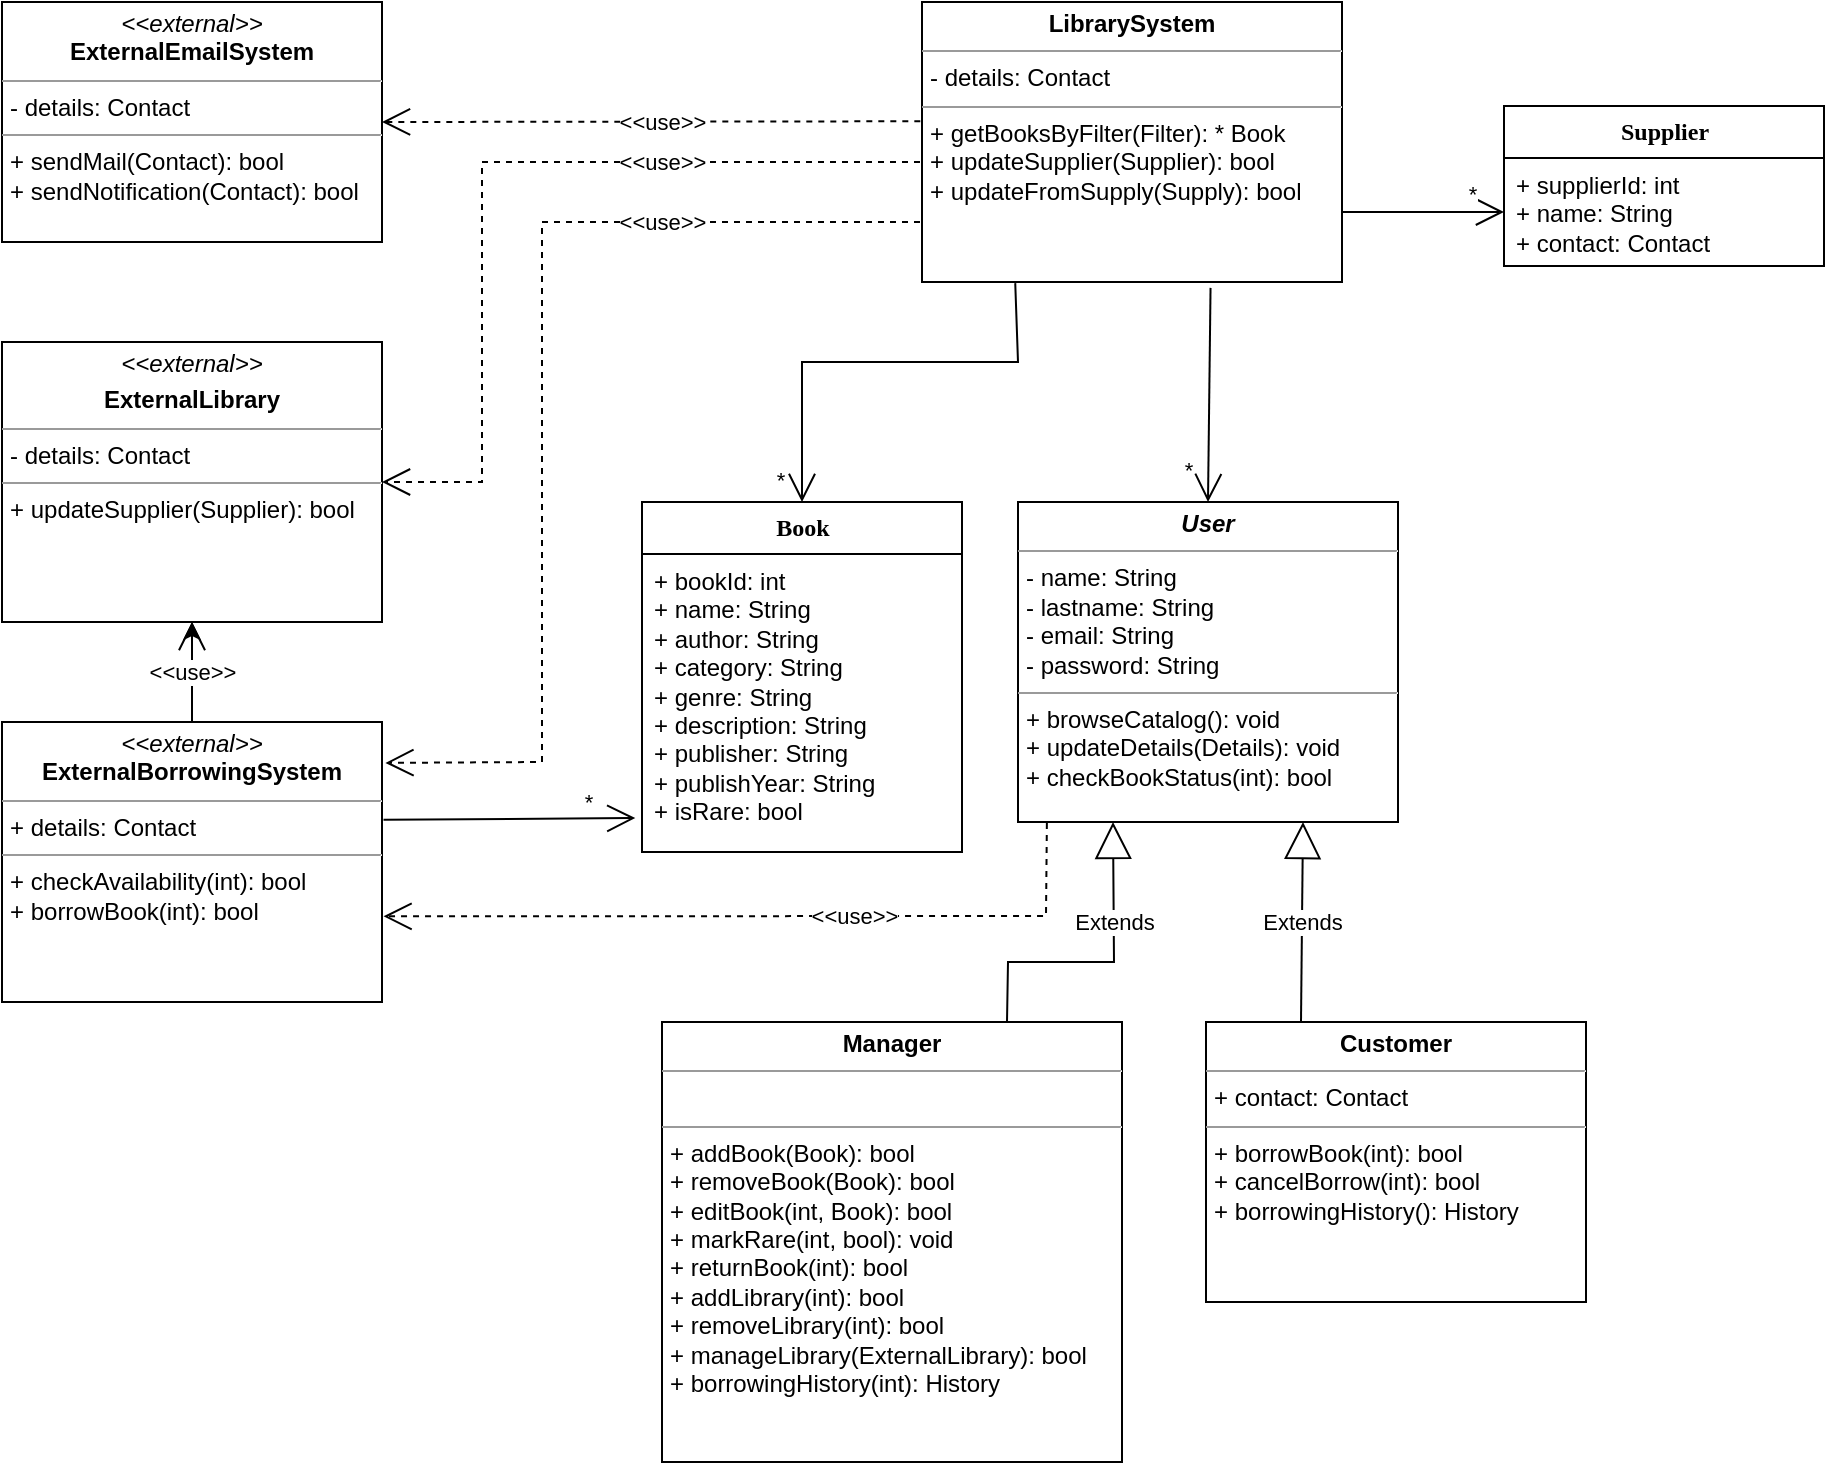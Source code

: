 <mxfile version="24.7.6">
  <diagram name="Page-1" id="c4acf3e9-155e-7222-9cf6-157b1a14988f">
    <mxGraphModel dx="1834" dy="746" grid="0" gridSize="10" guides="1" tooltips="1" connect="1" arrows="1" fold="1" page="0" pageScale="1" pageWidth="850" pageHeight="1100" background="none" math="0" shadow="0">
      <root>
        <mxCell id="0" />
        <mxCell id="1" parent="0" />
        <mxCell id="PMq-Lm4uLJXJSIfh8iOO-17" value="&lt;b&gt;&lt;font style=&quot;font-size: 12px;&quot;&gt;Book&lt;/font&gt;&lt;/b&gt;" style="swimlane;html=1;fontStyle=0;childLayout=stackLayout;horizontal=1;startSize=26;fillColor=none;horizontalStack=0;resizeParent=1;resizeLast=0;collapsible=1;marginBottom=0;swimlaneFillColor=#ffffff;rounded=0;shadow=0;comic=0;labelBackgroundColor=none;strokeWidth=1;fontFamily=Verdana;fontSize=10;align=center;" vertex="1" parent="1">
          <mxGeometry x="130" y="370" width="160" height="175" as="geometry" />
        </mxCell>
        <mxCell id="PMq-Lm4uLJXJSIfh8iOO-18" value="&lt;div&gt;+ bookId: int&lt;/div&gt;+ name: String&lt;div&gt;+ author: String&lt;/div&gt;&lt;div&gt;+ category: String&lt;br&gt;&lt;/div&gt;+ genre: String&lt;div&gt;+ description: String&lt;/div&gt;&lt;div&gt;+ publisher: String&lt;/div&gt;+ publishYear: String&lt;div&gt;+ isRare: bool&lt;/div&gt;&lt;div&gt;&lt;div&gt;&lt;br&gt;&lt;/div&gt;&lt;div&gt;&lt;br&gt;&lt;/div&gt;&lt;div&gt;&lt;br&gt;&lt;/div&gt;&lt;/div&gt;" style="text;html=1;strokeColor=none;fillColor=none;align=left;verticalAlign=top;spacingLeft=4;spacingRight=4;whiteSpace=wrap;overflow=hidden;rotatable=0;points=[[0,0.5],[1,0.5]];portConstraint=eastwest;" vertex="1" parent="PMq-Lm4uLJXJSIfh8iOO-17">
          <mxGeometry y="26" width="160" height="144" as="geometry" />
        </mxCell>
        <mxCell id="PMq-Lm4uLJXJSIfh8iOO-25" value="&lt;font style=&quot;font-size: 12px;&quot;&gt;&lt;b&gt;Supplier&lt;/b&gt;&lt;/font&gt;" style="swimlane;html=1;fontStyle=0;childLayout=stackLayout;horizontal=1;startSize=26;fillColor=none;horizontalStack=0;resizeParent=1;resizeLast=0;collapsible=1;marginBottom=0;swimlaneFillColor=#ffffff;rounded=0;shadow=0;comic=0;labelBackgroundColor=none;strokeWidth=1;fontFamily=Verdana;fontSize=10;align=center;" vertex="1" parent="1">
          <mxGeometry x="561" y="172" width="160" height="80" as="geometry" />
        </mxCell>
        <mxCell id="PMq-Lm4uLJXJSIfh8iOO-26" value="+ supplierId: int&lt;div&gt;+ name: String&lt;/div&gt;&lt;div&gt;+ contact: Contact&lt;/div&gt;" style="text;html=1;strokeColor=none;fillColor=none;align=left;verticalAlign=top;spacingLeft=4;spacingRight=4;whiteSpace=wrap;overflow=hidden;rotatable=0;points=[[0,0.5],[1,0.5]];portConstraint=eastwest;" vertex="1" parent="PMq-Lm4uLJXJSIfh8iOO-25">
          <mxGeometry y="26" width="160" height="54" as="geometry" />
        </mxCell>
        <mxCell id="PMq-Lm4uLJXJSIfh8iOO-29" value="&lt;p style=&quot;margin:0px;margin-top:4px;text-align:center;&quot;&gt;&lt;i&gt;&amp;lt;&amp;lt;external&amp;gt;&amp;gt;&lt;/i&gt;&lt;br&gt;&lt;b&gt;ExternalEmailSystem&lt;/b&gt;&lt;/p&gt;&lt;hr size=&quot;1&quot;&gt;&lt;p style=&quot;margin:0px;margin-left:4px;&quot;&gt;- details: Contact&lt;/p&gt;&lt;hr size=&quot;1&quot;&gt;&lt;p style=&quot;margin:0px;margin-left:4px;&quot;&gt;+ sendMail(Contact): bool&lt;br&gt;&lt;/p&gt;&lt;p style=&quot;margin:0px;margin-left:4px;&quot;&gt;+ sendNotification(Contact): bool&lt;/p&gt;&lt;p style=&quot;margin:0px;margin-left:4px;&quot;&gt;&lt;br&gt;&lt;/p&gt;" style="verticalAlign=top;align=left;overflow=fill;fontSize=12;fontFamily=Helvetica;html=1;rounded=0;shadow=0;comic=0;labelBackgroundColor=none;strokeWidth=1" vertex="1" parent="1">
          <mxGeometry x="-190" y="120" width="190" height="120" as="geometry" />
        </mxCell>
        <mxCell id="PMq-Lm4uLJXJSIfh8iOO-67" value="" style="edgeStyle=orthogonalEdgeStyle;rounded=0;orthogonalLoop=1;jettySize=auto;html=1;" edge="1" parent="1" source="PMq-Lm4uLJXJSIfh8iOO-30" target="PMq-Lm4uLJXJSIfh8iOO-35">
          <mxGeometry relative="1" as="geometry" />
        </mxCell>
        <mxCell id="PMq-Lm4uLJXJSIfh8iOO-30" value="&lt;p style=&quot;margin:0px;margin-top:4px;text-align:center;&quot;&gt;&lt;i&gt;&amp;lt;&amp;lt;external&amp;gt;&amp;gt;&lt;/i&gt;&lt;br&gt;&lt;b&gt;ExternalBorrowingSystem&lt;/b&gt;&lt;/p&gt;&lt;hr size=&quot;1&quot;&gt;&lt;p style=&quot;margin:0px;margin-left:4px;&quot;&gt;+ details: Contact&lt;/p&gt;&lt;hr size=&quot;1&quot;&gt;&lt;p style=&quot;margin:0px;margin-left:4px;&quot;&gt;&lt;span style=&quot;background-color: initial;&quot;&gt;+ checkAvailability(int): bool&lt;/span&gt;&lt;br&gt;&lt;/p&gt;&lt;p style=&quot;margin:0px;margin-left:4px;&quot;&gt;&lt;span style=&quot;background-color: initial;&quot;&gt;+ borrowBook(int): bool&lt;/span&gt;&lt;/p&gt;&lt;p style=&quot;margin:0px;margin-left:4px;&quot;&gt;&lt;span style=&quot;background-color: initial;&quot;&gt;&lt;br&gt;&lt;/span&gt;&lt;/p&gt;&lt;p style=&quot;margin:0px;margin-left:4px;&quot;&gt;&lt;span style=&quot;background-color: initial;&quot;&gt;&lt;br&gt;&lt;/span&gt;&lt;/p&gt;" style="verticalAlign=top;align=left;overflow=fill;fontSize=12;fontFamily=Helvetica;html=1;rounded=0;shadow=0;comic=0;labelBackgroundColor=none;strokeWidth=1" vertex="1" parent="1">
          <mxGeometry x="-190" y="480" width="190" height="140" as="geometry" />
        </mxCell>
        <mxCell id="PMq-Lm4uLJXJSIfh8iOO-31" value="&lt;p style=&quot;margin:0px;margin-top:4px;text-align:center;&quot;&gt;&lt;b style=&quot;&quot;&gt;Manager&lt;/b&gt;&lt;/p&gt;&lt;hr size=&quot;1&quot;&gt;&lt;p style=&quot;margin:0px;margin-left:4px;&quot;&gt;&lt;br&gt;&lt;/p&gt;&lt;hr size=&quot;1&quot;&gt;&lt;p style=&quot;margin:0px;margin-left:4px;&quot;&gt;+ addBook(Book): bool&lt;/p&gt;&lt;p style=&quot;margin:0px;margin-left:4px;&quot;&gt;+ removeBook(Book): bool&lt;/p&gt;&lt;p style=&quot;margin:0px;margin-left:4px;&quot;&gt;+ editBook(int, Book): bool&lt;/p&gt;&lt;p style=&quot;margin:0px;margin-left:4px;&quot;&gt;+ markRare(int, bool): void&lt;/p&gt;&lt;p style=&quot;margin:0px;margin-left:4px;&quot;&gt;+ returnBook(int): bool&lt;/p&gt;&lt;p style=&quot;margin:0px;margin-left:4px;&quot;&gt;+ addLibrary(int): bool&lt;/p&gt;&lt;p style=&quot;margin:0px;margin-left:4px;&quot;&gt;+ removeLibrary(int): bool&lt;/p&gt;&lt;p style=&quot;margin:0px;margin-left:4px;&quot;&gt;+ manageLibrary(ExternalLibrary): bool&lt;/p&gt;&lt;p style=&quot;margin:0px;margin-left:4px;&quot;&gt;+ borrowingHistory(int): History&lt;/p&gt;" style="verticalAlign=top;align=left;overflow=fill;fontSize=12;fontFamily=Helvetica;html=1;rounded=0;shadow=0;comic=0;labelBackgroundColor=none;strokeWidth=1" vertex="1" parent="1">
          <mxGeometry x="140" y="630" width="230" height="220" as="geometry" />
        </mxCell>
        <mxCell id="PMq-Lm4uLJXJSIfh8iOO-32" value="&lt;p style=&quot;margin:0px;margin-top:4px;text-align:center;&quot;&gt;&lt;b style=&quot;&quot;&gt;Customer&lt;/b&gt;&lt;/p&gt;&lt;hr size=&quot;1&quot;&gt;&lt;p style=&quot;margin:0px;margin-left:4px;&quot;&gt;+ contact: Contact&lt;/p&gt;&lt;hr size=&quot;1&quot;&gt;&lt;p style=&quot;margin:0px;margin-left:4px;&quot;&gt;+ borrowBook(int): bool&lt;/p&gt;&lt;p style=&quot;margin:0px;margin-left:4px;&quot;&gt;+ cancelBorrow(int): bool&lt;/p&gt;&lt;p style=&quot;margin:0px;margin-left:4px;&quot;&gt;+ borrowingHistory(): History&lt;/p&gt;" style="verticalAlign=top;align=left;overflow=fill;fontSize=12;fontFamily=Helvetica;html=1;rounded=0;shadow=0;comic=0;labelBackgroundColor=none;strokeWidth=1" vertex="1" parent="1">
          <mxGeometry x="412" y="630" width="190" height="140" as="geometry" />
        </mxCell>
        <mxCell id="PMq-Lm4uLJXJSIfh8iOO-33" value="&lt;p style=&quot;margin:0px;margin-top:4px;text-align:center;&quot;&gt;&lt;b&gt;&lt;i&gt;User&lt;/i&gt;&lt;/b&gt;&lt;/p&gt;&lt;hr size=&quot;1&quot;&gt;&lt;p style=&quot;margin:0px;margin-left:4px;&quot;&gt;- name: String&lt;/p&gt;&lt;p style=&quot;margin:0px;margin-left:4px;&quot;&gt;- lastname: String&lt;/p&gt;&lt;p style=&quot;margin:0px;margin-left:4px;&quot;&gt;- email: String&lt;/p&gt;&lt;p style=&quot;margin:0px;margin-left:4px;&quot;&gt;- password: String&lt;br&gt;&lt;/p&gt;&lt;hr size=&quot;1&quot;&gt;&lt;p style=&quot;margin:0px;margin-left:4px;&quot;&gt;+ browseCatalog(): void&lt;br&gt;+ updateDetails(Details): void&lt;/p&gt;&lt;p style=&quot;margin:0px;margin-left:4px;&quot;&gt;+ checkBookStatus(int): bool&lt;/p&gt;" style="verticalAlign=top;align=left;overflow=fill;fontSize=12;fontFamily=Helvetica;html=1;rounded=0;shadow=0;comic=0;labelBackgroundColor=none;strokeWidth=1" vertex="1" parent="1">
          <mxGeometry x="318" y="370" width="190" height="160" as="geometry" />
        </mxCell>
        <mxCell id="PMq-Lm4uLJXJSIfh8iOO-35" value="&lt;p style=&quot;margin:0px;margin-top:4px;text-align:center;&quot;&gt;&lt;i&gt;&amp;lt;&amp;lt;external&amp;gt;&amp;gt;&lt;/i&gt;&lt;/p&gt;&lt;p style=&quot;margin:0px;margin-top:4px;text-align:center;&quot;&gt;&lt;b&gt;ExternalLibrary&lt;/b&gt;&lt;/p&gt;&lt;hr size=&quot;1&quot;&gt;&lt;p style=&quot;margin:0px;margin-left:4px;&quot;&gt;- details: Contact&lt;/p&gt;&lt;hr size=&quot;1&quot;&gt;&lt;p style=&quot;margin:0px;margin-left:4px;&quot;&gt;+ updateSupplier(Supplier): bool&lt;br&gt;&lt;/p&gt;" style="verticalAlign=top;align=left;overflow=fill;fontSize=12;fontFamily=Helvetica;html=1;rounded=0;shadow=0;comic=0;labelBackgroundColor=none;strokeWidth=1" vertex="1" parent="1">
          <mxGeometry x="-190" y="290" width="190" height="140" as="geometry" />
        </mxCell>
        <mxCell id="PMq-Lm4uLJXJSIfh8iOO-36" value="&lt;p style=&quot;margin:0px;margin-top:4px;text-align:center;&quot;&gt;&lt;b&gt;LibrarySystem&lt;/b&gt;&lt;/p&gt;&lt;hr size=&quot;1&quot;&gt;&lt;p style=&quot;margin:0px;margin-left:4px;&quot;&gt;- details: Contact&lt;br&gt;&lt;/p&gt;&lt;hr size=&quot;1&quot;&gt;&lt;p style=&quot;margin:0px;margin-left:4px;&quot;&gt;+ getBooksByFilter(Filter): * Book&lt;/p&gt;&lt;p style=&quot;margin:0px;margin-left:4px;&quot;&gt;+ updateSupplier(Supplier): bool&lt;/p&gt;&lt;p style=&quot;margin:0px;margin-left:4px;&quot;&gt;+ updateFromSupply(Supply): bool&lt;/p&gt;&lt;p style=&quot;margin:0px;margin-left:4px;&quot;&gt;&lt;br&gt;&lt;/p&gt;&lt;p style=&quot;margin:0px;margin-left:4px;&quot;&gt;&lt;span style=&quot;color: rgba(0, 0, 0, 0); font-family: monospace; font-size: 0px; background-color: initial;&quot;&gt;+%3CmxGraphModel%3E%3Croot%3E%3CmxCell%20id%3D%220%22%2F%3E%3CmxCell%20id%3D%221%22%20parent%3D%220%22%2F%3E%3CmxCell%20id%3D%222%22%20value%3D%22%22%20style%3D%22endArrow%3Dopen%3BendFill%3D1%3BendSize%3D12%3Bhtml%3D1%3Brounded%3D0%3BexitX%3D0.25%3BexitY%3D1%3BexitDx%3D0%3BexitDy%3D0%3BentryX%3D0.5%3BentryY%3D0%3BentryDx%3D0%3BentryDy%3D0%3B%22%20edge%3D%221%22%20parent%3D%221%22%3E%3CmxGeometry%20width%3D%22160%22%20relative%3D%221%22%20as%3D%22geometry%22%3E%3CmxPoint%20x%3D%22318%22%20y%3D%22260%22%20as%3D%22sourcePoint%22%2F%3E%3CmxPoint%20x%3D%22210%22%20y%3D%22370%22%20as%3D%22targetPoint%22%2F%3E%3CArray%20as%3D%22points%22%3E%3CmxPoint%20x%3D%22318%22%20y%3D%22300%22%2F%3E%3CmxPoint%20x%3D%22210%22%20y%3D%22300%22%2F%3E%3C%2FArray%3E%3C%2FmxGeometry%3E%3C%2FmxCell%3E%3CmxCell%20id%3D%223%22%20value%3D%22*%22%20style%3D%22edgeLabel%3Bhtml%3D1%3Balign%3Dcenter%3BverticalAlign%3Dmiddle%3Bresizable%3D0%3Bpoints%3D%5B%5D%3B%22%20vertex%3D%221%22%20connectable%3D%220%22%20parent%3D%222%22%3E%3CmxGeometry%20x%3D%220.448%22%20y%3D%221%22%20relative%3D%221%22%20as%3D%22geometry%22%3E%3CmxPoint%20x%3D%22-12%22%20y%3D%2249%22%20as%3D%22offset%22%2F%3E%3C%2FmxGeometry%3E%3C%2FmxCell%3E%3C%2Froot%3E%3C%2FmxGraphModel%3E&lt;/span&gt;&lt;span style=&quot;color: rgba(0, 0, 0, 0); font-family: monospace; font-size: 0px; background-color: initial;&quot;&gt;%3CmxGraphModel%3E%3Croot%3E%3CmxCell%20id%3D%220%22%2F%3E%3CmxCell%20id%3D%221%22%20parent%3D%220%22%2F%3E%3CmxCell%20id%3D%222%22%20value%3D%22%22%20style%3D%22endArrow%3Dopen%3BendFill%3D1%3BendSize%3D12%3Bhtml%3D1%3Brounded%3D0%3BexitX%3D0.25%3BexitY%3D1%3BexitDx%3D0%3BexitDy%3D0%3BentryX%3D0.5%3BentryY%3D0%3BentryDx%3D0%3BentryDy%3D0%3B%22%20edge%3D%221%22%20parent%3D%221%22%3E%3CmxGeometry%20width%3D%22160%22%20relative%3D%221%22%20as%3D%22geometry%22%3E%3CmxPoint%20x%3D%22318%22%20y%3D%22260%22%20as%3D%22sourcePoint%22%2F%3E%3CmxPoint%20x%3D%22210%22%20y%3D%22370%22%20as%3D%22targetPoint%22%2F%3E%3CArray%20as%3D%22points%22%3E%3CmxPoint%20x%3D%22318%22%20y%3D%22300%22%2F%3E%3CmxPoint%20x%3D%22210%22%20y%3D%22300%22%2F%3E%3C%2FArray%3E%3C%2FmxGeometry%3E%3C%2FmxCell%3E%3CmxCell%20id%3D%223%22%20value%3D%22*%22%20style%3D%22edgeLabel%3Bhtml%3D1%3Balign%3Dcenter%3BverticalAlign%3Dmiddle%3Bresizable%3D0%3Bpoints%3D%5B%5D%3B%22%20vertex%3D%221%22%20connectable%3D%220%22%20parent%3D%222%22%3E%3CmxGeometry%20x%3D%220.448%22%20y%3D%221%22%20relative%3D%221%22%20as%3D%22geometry%22%3E%3CmxPoint%20x%3D%22-12%22%20y%3D%2249%22%20as%3D%22offset%22%2F%3E%3C%2FmxGeometry%3E%3C%2FmxCell%3E%3C%2Froot%3E%3C%2FmxGraphModel%3E&lt;/span&gt;&lt;/p&gt;" style="verticalAlign=top;align=left;overflow=fill;fontSize=12;fontFamily=Helvetica;html=1;rounded=0;shadow=0;comic=0;labelBackgroundColor=none;strokeWidth=1" vertex="1" parent="1">
          <mxGeometry x="270" y="120" width="210" height="140" as="geometry" />
        </mxCell>
        <mxCell id="PMq-Lm4uLJXJSIfh8iOO-45" value="Extends" style="endArrow=block;endSize=16;endFill=0;html=1;rounded=0;entryX=0.25;entryY=1;entryDx=0;entryDy=0;exitX=0.75;exitY=0;exitDx=0;exitDy=0;" edge="1" parent="1" source="PMq-Lm4uLJXJSIfh8iOO-31" target="PMq-Lm4uLJXJSIfh8iOO-33">
          <mxGeometry x="0.346" width="160" relative="1" as="geometry">
            <mxPoint x="320" y="630" as="sourcePoint" />
            <mxPoint x="320" y="530" as="targetPoint" />
            <Array as="points">
              <mxPoint x="313" y="600" />
              <mxPoint x="366" y="600" />
            </Array>
            <mxPoint as="offset" />
          </mxGeometry>
        </mxCell>
        <mxCell id="PMq-Lm4uLJXJSIfh8iOO-46" value="Extends" style="endArrow=block;endSize=16;endFill=0;html=1;rounded=0;entryX=0.75;entryY=1;entryDx=0;entryDy=0;exitX=0.25;exitY=0;exitDx=0;exitDy=0;" edge="1" parent="1" source="PMq-Lm4uLJXJSIfh8iOO-32" target="PMq-Lm4uLJXJSIfh8iOO-33">
          <mxGeometry width="160" relative="1" as="geometry">
            <mxPoint x="413" y="630" as="sourcePoint" />
            <mxPoint x="450" y="550" as="targetPoint" />
          </mxGeometry>
        </mxCell>
        <mxCell id="PMq-Lm4uLJXJSIfh8iOO-48" value="" style="endArrow=open;endFill=1;endSize=12;html=1;rounded=0;exitX=0.687;exitY=1.021;exitDx=0;exitDy=0;entryX=0.5;entryY=0;entryDx=0;entryDy=0;exitPerimeter=0;" edge="1" parent="1" source="PMq-Lm4uLJXJSIfh8iOO-36" target="PMq-Lm4uLJXJSIfh8iOO-33">
          <mxGeometry width="160" relative="1" as="geometry">
            <mxPoint x="170" y="360" as="sourcePoint" />
            <mxPoint x="330" y="360" as="targetPoint" />
          </mxGeometry>
        </mxCell>
        <mxCell id="PMq-Lm4uLJXJSIfh8iOO-49" value="*" style="edgeLabel;html=1;align=center;verticalAlign=middle;resizable=0;points=[];" vertex="1" connectable="0" parent="PMq-Lm4uLJXJSIfh8iOO-48">
          <mxGeometry x="0.449" y="1" relative="1" as="geometry">
            <mxPoint x="-12" y="13" as="offset" />
          </mxGeometry>
        </mxCell>
        <mxCell id="PMq-Lm4uLJXJSIfh8iOO-52" value="" style="endArrow=open;endFill=1;endSize=12;html=1;rounded=0;exitX=1;exitY=0.75;exitDx=0;exitDy=0;entryX=0;entryY=0.5;entryDx=0;entryDy=0;" edge="1" parent="1" source="PMq-Lm4uLJXJSIfh8iOO-36" target="PMq-Lm4uLJXJSIfh8iOO-26">
          <mxGeometry width="160" relative="1" as="geometry">
            <mxPoint x="375" y="270" as="sourcePoint" />
            <mxPoint x="550" y="230" as="targetPoint" />
          </mxGeometry>
        </mxCell>
        <mxCell id="PMq-Lm4uLJXJSIfh8iOO-53" value="*" style="edgeLabel;html=1;align=center;verticalAlign=middle;resizable=0;points=[];" vertex="1" connectable="0" parent="PMq-Lm4uLJXJSIfh8iOO-52">
          <mxGeometry x="0.449" y="1" relative="1" as="geometry">
            <mxPoint x="6" y="-8" as="offset" />
          </mxGeometry>
        </mxCell>
        <mxCell id="PMq-Lm4uLJXJSIfh8iOO-54" value="" style="endArrow=open;endFill=1;endSize=12;html=1;rounded=0;exitX=0.222;exitY=1.004;exitDx=0;exitDy=0;entryX=0.5;entryY=0;entryDx=0;entryDy=0;exitPerimeter=0;" edge="1" parent="1" source="PMq-Lm4uLJXJSIfh8iOO-36" target="PMq-Lm4uLJXJSIfh8iOO-17">
          <mxGeometry width="160" relative="1" as="geometry">
            <mxPoint x="310" y="270" as="sourcePoint" />
            <mxPoint x="320" y="330" as="targetPoint" />
            <Array as="points">
              <mxPoint x="318" y="300" />
              <mxPoint x="210" y="300" />
            </Array>
          </mxGeometry>
        </mxCell>
        <mxCell id="PMq-Lm4uLJXJSIfh8iOO-55" value="*" style="edgeLabel;html=1;align=center;verticalAlign=middle;resizable=0;points=[];" vertex="1" connectable="0" parent="PMq-Lm4uLJXJSIfh8iOO-54">
          <mxGeometry x="0.449" y="1" relative="1" as="geometry">
            <mxPoint x="-12" y="49" as="offset" />
          </mxGeometry>
        </mxCell>
        <mxCell id="PMq-Lm4uLJXJSIfh8iOO-56" value="&amp;lt;&amp;lt;use&amp;gt;&amp;gt;" style="endArrow=open;endSize=12;dashed=1;html=1;rounded=0;entryX=1;entryY=0.5;entryDx=0;entryDy=0;exitX=-0.004;exitY=0.426;exitDx=0;exitDy=0;exitPerimeter=0;" edge="1" parent="1" source="PMq-Lm4uLJXJSIfh8iOO-36" target="PMq-Lm4uLJXJSIfh8iOO-29">
          <mxGeometry x="-0.04" width="160" relative="1" as="geometry">
            <mxPoint x="80" y="211.58" as="sourcePoint" />
            <mxPoint x="240" y="211.58" as="targetPoint" />
            <mxPoint as="offset" />
          </mxGeometry>
        </mxCell>
        <mxCell id="PMq-Lm4uLJXJSIfh8iOO-57" value="&amp;lt;&amp;lt;use&amp;gt;&amp;gt;" style="endArrow=open;endSize=12;dashed=1;html=1;rounded=0;entryX=1;entryY=0.5;entryDx=0;entryDy=0;" edge="1" parent="1" target="PMq-Lm4uLJXJSIfh8iOO-35">
          <mxGeometry x="-0.399" width="160" relative="1" as="geometry">
            <mxPoint x="269" y="200" as="sourcePoint" />
            <mxPoint x="-20" y="230" as="targetPoint" />
            <mxPoint as="offset" />
            <Array as="points">
              <mxPoint x="50" y="200" />
              <mxPoint x="50" y="360" />
            </Array>
          </mxGeometry>
        </mxCell>
        <mxCell id="PMq-Lm4uLJXJSIfh8iOO-58" value="&amp;lt;&amp;lt;use&amp;gt;&amp;gt;" style="endArrow=open;endSize=12;dashed=1;html=1;rounded=0;entryX=1.009;entryY=0.146;entryDx=0;entryDy=0;entryPerimeter=0;" edge="1" parent="1" target="PMq-Lm4uLJXJSIfh8iOO-30">
          <mxGeometry x="-0.52" width="160" relative="1" as="geometry">
            <mxPoint x="269" y="230" as="sourcePoint" />
            <mxPoint x="-30" y="530" as="targetPoint" />
            <mxPoint as="offset" />
            <Array as="points">
              <mxPoint x="80" y="230" />
              <mxPoint x="80" y="500" />
            </Array>
          </mxGeometry>
        </mxCell>
        <mxCell id="PMq-Lm4uLJXJSIfh8iOO-61" value="" style="endArrow=open;endFill=1;endSize=12;html=1;rounded=0;exitX=1.004;exitY=0.349;exitDx=0;exitDy=0;exitPerimeter=0;entryX=-0.021;entryY=0.917;entryDx=0;entryDy=0;entryPerimeter=0;" edge="1" parent="1" source="PMq-Lm4uLJXJSIfh8iOO-30" target="PMq-Lm4uLJXJSIfh8iOO-18">
          <mxGeometry width="160" relative="1" as="geometry">
            <mxPoint x="200" y="470" as="sourcePoint" />
            <mxPoint x="360" y="470" as="targetPoint" />
          </mxGeometry>
        </mxCell>
        <mxCell id="PMq-Lm4uLJXJSIfh8iOO-62" value="*" style="edgeLabel;html=1;align=center;verticalAlign=middle;resizable=0;points=[];" vertex="1" connectable="0" parent="PMq-Lm4uLJXJSIfh8iOO-61">
          <mxGeometry x="0.616" y="-3" relative="1" as="geometry">
            <mxPoint y="-11" as="offset" />
          </mxGeometry>
        </mxCell>
        <mxCell id="PMq-Lm4uLJXJSIfh8iOO-63" value="&amp;lt;&amp;lt;use&amp;gt;&amp;gt;" style="endArrow=open;endSize=12;dashed=1;html=1;rounded=0;entryX=1.004;entryY=0.694;entryDx=0;entryDy=0;exitX=0.076;exitY=1.003;exitDx=0;exitDy=0;exitPerimeter=0;entryPerimeter=0;" edge="1" parent="1" source="PMq-Lm4uLJXJSIfh8iOO-33" target="PMq-Lm4uLJXJSIfh8iOO-30">
          <mxGeometry x="-0.243" width="160" relative="1" as="geometry">
            <mxPoint x="279" y="600" as="sourcePoint" />
            <mxPoint x="12" y="870" as="targetPoint" />
            <mxPoint as="offset" />
            <Array as="points">
              <mxPoint x="332" y="577" />
            </Array>
          </mxGeometry>
        </mxCell>
        <mxCell id="PMq-Lm4uLJXJSIfh8iOO-66" value="&amp;lt;&amp;lt;use&amp;gt;&amp;gt;" style="endArrow=open;endSize=12;dashed=1;html=1;rounded=0;entryX=0.5;entryY=1;entryDx=0;entryDy=0;exitX=0.5;exitY=0;exitDx=0;exitDy=0;" edge="1" parent="1" source="PMq-Lm4uLJXJSIfh8iOO-30" target="PMq-Lm4uLJXJSIfh8iOO-35">
          <mxGeometry width="160" relative="1" as="geometry">
            <mxPoint x="-280" y="460" as="sourcePoint" />
            <mxPoint x="-120" y="460" as="targetPoint" />
          </mxGeometry>
        </mxCell>
      </root>
    </mxGraphModel>
  </diagram>
</mxfile>
